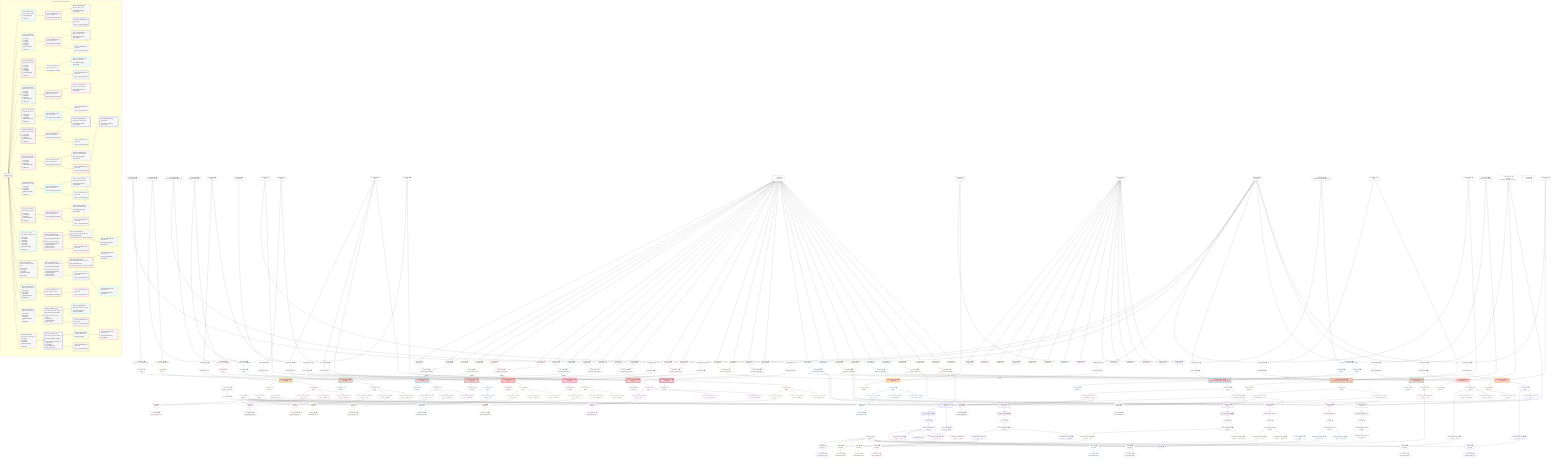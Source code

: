 %%{init: {'themeVariables': { 'fontSize': '12px'}}}%%
graph TD
    classDef path fill:#eee,stroke:#000,color:#000
    classDef plan fill:#fff,stroke-width:1px,color:#000
    classDef itemplan fill:#fff,stroke-width:2px,color:#000
    classDef unbatchedplan fill:#dff,stroke-width:1px,color:#000
    classDef sideeffectplan fill:#fcc,stroke-width:2px,color:#000
    classDef bucket fill:#f6f6f6,color:#000,stroke-width:2px,text-align:left


    %% plan dependencies
    __InputObject288{{"__InputObject[288∈0] ➊"}}:::plan
    Constant7{{"Constant[7∈0] ➊<br />ᐸundefinedᐳ"}}:::plan
    Constant443{{"Constant[443∈0] ➊<br />ᐸ2ᐳ"}}:::plan
    Constant444{{"Constant[444∈0] ➊<br />ᐸ3ᐳ"}}:::plan
    Constant7 & Constant443 & Constant444 --> __InputObject288
    __InputObject6{{"__InputObject[6∈0] ➊"}}:::plan
    Constant431{{"Constant[431∈0] ➊<br />ᐸ'WyJwb3N0cyIsMV0='ᐳ"}}:::plan
    Constant7 & Constant431 --> __InputObject6
    Object15{{"Object[15∈0] ➊<br />ᐸ{pgSettings,withPgClient}ᐳ"}}:::plan
    Access13{{"Access[13∈0] ➊<br />ᐸ2.pgSettingsᐳ"}}:::plan
    Access14{{"Access[14∈0] ➊<br />ᐸ2.withPgClientᐳ"}}:::plan
    Access13 & Access14 --> Object15
    __InputObject34{{"__InputObject[34∈0] ➊"}}:::plan
    Constant432{{"Constant[432∈0] ➊<br />ᐸ'hello'ᐳ"}}:::plan
    Constant433{{"Constant[433∈0] ➊<br />ᐸ'WyJwb3N0cyIsMl0='ᐳ"}}:::plan
    Constant432 & Constant433 --> __InputObject34
    __InputObject62{{"__InputObject[62∈0] ➊"}}:::plan
    Constant434{{"Constant[434∈0] ➊<br />ᐸ'WyJwb3N0cyIsMjAwMDAwMF0='ᐳ"}}:::plan
    Constant7 & Constant434 --> __InputObject62
    __InputObject90{{"__InputObject[90∈0] ➊"}}:::plan
    Constant435{{"Constant[435∈0] ➊<br />ᐸ'world'ᐳ"}}:::plan
    Constant436{{"Constant[436∈0] ➊<br />ᐸ'WyJwb3N0cyIsM10='ᐳ"}}:::plan
    Constant435 & Constant436 --> __InputObject90
    __InputObject118{{"__InputObject[118∈0] ➊"}}:::plan
    Constant437{{"Constant[437∈0] ➊<br />ᐸ'throw error'ᐳ"}}:::plan
    Constant438{{"Constant[438∈0] ➊<br />ᐸ11ᐳ"}}:::plan
    Constant437 & Constant438 --> __InputObject118
    __InputObject133{{"__InputObject[133∈0] ➊"}}:::plan
    Constant439{{"Constant[439∈0] ➊<br />ᐸ6ᐳ"}}:::plan
    Constant7 & Constant439 --> __InputObject133
    __InputObject158{{"__InputObject[158∈0] ➊"}}:::plan
    Constant440{{"Constant[440∈0] ➊<br />ᐸ9ᐳ"}}:::plan
    Constant432 & Constant440 --> __InputObject158
    __InputObject183{{"__InputObject[183∈0] ➊"}}:::plan
    Constant441{{"Constant[441∈0] ➊<br />ᐸ2000000ᐳ"}}:::plan
    Constant7 & Constant441 --> __InputObject183
    __InputObject208{{"__InputObject[208∈0] ➊"}}:::plan
    Constant435 & Constant438 --> __InputObject208
    __InputObject233{{"__InputObject[233∈0] ➊"}}:::plan
    Constant442{{"Constant[442∈0] ➊<br />ᐸ'WyJjb21wb3VuZF9rZXlzIiw0LDNd'ᐳ"}}:::plan
    Constant7 & Constant442 --> __InputObject233
    __InputObject339{{"__InputObject[339∈0] ➊"}}:::plan
    Constant445{{"Constant[445∈0] ➊<br />ᐸ'budd.deey@email.com'ᐳ"}}:::plan
    Constant7 & Constant445 --> __InputObject339
    __InputObject356{{"__InputObject[356∈0] ➊"}}:::plan
    Constant446{{"Constant[446∈0] ➊<br />ᐸ'graphile-build.issue.27.exists@example.com'ᐳ"}}:::plan
    Constant7 & Constant446 --> __InputObject356
    __InputObject392{{"__InputObject[392∈0] ➊"}}:::plan
    Constant447{{"Constant[447∈0] ➊<br />ᐸ1ᐳ"}}:::plan
    Constant7 & Constant447 --> __InputObject392
    Lambda9{{"Lambda[9∈0] ➊<br />ᐸdecode_Post_base64JSONᐳ"}}:::plan
    Constant431 --> Lambda9
    Access10{{"Access[10∈0] ➊<br />ᐸ9.1ᐳ"}}:::plan
    Lambda9 --> Access10
    __Value2["__Value[2∈0] ➊<br />ᐸcontextᐳ"]:::plan
    __Value2 --> Access13
    __Value2 --> Access14
    ApplyInput16{{"ApplyInput[16∈0] ➊"}}:::plan
    __InputObject6 --> ApplyInput16
    ApplyInput44{{"ApplyInput[44∈0] ➊"}}:::plan
    __InputObject34 --> ApplyInput44
    ApplyInput72{{"ApplyInput[72∈0] ➊"}}:::plan
    __InputObject62 --> ApplyInput72
    ApplyInput100{{"ApplyInput[100∈0] ➊"}}:::plan
    __InputObject90 --> ApplyInput100
    ApplyInput125{{"ApplyInput[125∈0] ➊"}}:::plan
    __InputObject118 --> ApplyInput125
    ApplyInput140{{"ApplyInput[140∈0] ➊"}}:::plan
    __InputObject133 --> ApplyInput140
    ApplyInput165{{"ApplyInput[165∈0] ➊"}}:::plan
    __InputObject158 --> ApplyInput165
    ApplyInput190{{"ApplyInput[190∈0] ➊"}}:::plan
    __InputObject183 --> ApplyInput190
    ApplyInput215{{"ApplyInput[215∈0] ➊"}}:::plan
    __InputObject208 --> ApplyInput215
    ApplyInput245{{"ApplyInput[245∈0] ➊"}}:::plan
    __InputObject233 --> ApplyInput245
    ApplyInput296{{"ApplyInput[296∈0] ➊"}}:::plan
    __InputObject288 --> ApplyInput296
    ApplyInput346{{"ApplyInput[346∈0] ➊"}}:::plan
    __InputObject339 --> ApplyInput346
    ApplyInput363{{"ApplyInput[363∈0] ➊"}}:::plan
    __InputObject356 --> ApplyInput363
    ApplyInput399{{"ApplyInput[399∈0] ➊"}}:::plan
    __InputObject392 --> ApplyInput399
    ApplyInput414{{"ApplyInput[414∈0] ➊"}}:::plan
    Constant450{{"Constant[450∈0] ➊<br />ᐸ[ 'FIRST_NAME_ASC' ]ᐳ"}}:::plan
    Constant450 --> ApplyInput414
    __Value4["__Value[4∈0] ➊<br />ᐸrootValueᐳ"]:::plan
    Constant19{{"Constant[19∈0] ➊<br />ᐸ'posts'ᐳ"}}:::plan
    Constant32{{"Constant[32∈0] ➊<br />ᐸ'query'ᐳ"}}:::plan
    Constant128{{"Constant[128∈0] ➊<br />ᐸ'types'ᐳ"}}:::plan
    Constant248{{"Constant[248∈0] ➊<br />ᐸ'compound_keys'ᐳ"}}:::plan
    Constant270{{"Constant[270∈0] ➊<br />ᐸ'people'ᐳ"}}:::plan
    PgDeleteSingle12[["PgDeleteSingle[12∈1] ➊<br />ᐸpost(id)ᐳ"]]:::sideeffectplan
    Object15 -->|rejectNull| PgDeleteSingle12
    Access10 & ApplyInput16 --> PgDeleteSingle12
    Object17{{"Object[17∈1] ➊<br />ᐸ{result}ᐳ"}}:::plan
    PgDeleteSingle12 --> Object17
    List22{{"List[22∈2] ➊<br />ᐸ19,20ᐳ"}}:::plan
    PgClassExpression20{{"PgClassExpression[20∈2] ➊<br />ᐸ__post__.”id”ᐳ"}}:::plan
    Constant19 & PgClassExpression20 --> List22
    Access21{{"Access[21∈2] ➊<br />ᐸ12.tᐳ"}}:::plan
    Access21 --> PgClassExpression20
    PgDeleteSingle12 --> Access21
    Lambda23{{"Lambda[23∈2] ➊<br />ᐸbase64JSONEncodeᐳ"}}:::plan
    List22 --> Lambda23
    PgClassExpression30{{"PgClassExpression[30∈2] ➊<br />ᐸ__post__.”headline”ᐳ"}}:::plan
    Access21 --> PgClassExpression30
    PgClassExpression31{{"PgClassExpression[31∈2] ➊<br />ᐸ__post__.”author_id”ᐳ"}}:::plan
    Access21 --> PgClassExpression31
    Lambda33{{"Lambda[33∈2] ➊<br />ᐸrawEncodeᐳ"}}:::plan
    Constant32 --> Lambda33
    PgDeleteSingle40[["PgDeleteSingle[40∈5] ➊<br />ᐸpost(id)ᐳ"]]:::sideeffectplan
    Object43{{"Object[43∈5] ➊<br />ᐸ{pgSettings,withPgClient}ᐳ"}}:::plan
    Access38{{"Access[38∈5] ➊<br />ᐸ37.1ᐳ"}}:::plan
    Object43 -->|rejectNull| PgDeleteSingle40
    Access38 & ApplyInput44 --> PgDeleteSingle40
    Access41{{"Access[41∈5] ➊<br />ᐸ2.pgSettingsᐳ"}}:::plan
    Access42{{"Access[42∈5] ➊<br />ᐸ2.withPgClientᐳ"}}:::plan
    Access41 & Access42 --> Object43
    Lambda37{{"Lambda[37∈5] ➊<br />ᐸdecode_Post_base64JSONᐳ"}}:::plan
    Constant433 --> Lambda37
    Lambda37 --> Access38
    __Value2 --> Access41
    __Value2 --> Access42
    Object45{{"Object[45∈5] ➊<br />ᐸ{result}ᐳ"}}:::plan
    PgDeleteSingle40 --> Object45
    List50{{"List[50∈6] ➊<br />ᐸ19,48ᐳ"}}:::plan
    PgClassExpression48{{"PgClassExpression[48∈6] ➊<br />ᐸ__post__.”id”ᐳ"}}:::plan
    Constant19 & PgClassExpression48 --> List50
    Access49{{"Access[49∈6] ➊<br />ᐸ40.tᐳ"}}:::plan
    Access49 --> PgClassExpression48
    PgDeleteSingle40 --> Access49
    Lambda51{{"Lambda[51∈6] ➊<br />ᐸbase64JSONEncodeᐳ"}}:::plan
    List50 --> Lambda51
    PgClassExpression58{{"PgClassExpression[58∈6] ➊<br />ᐸ__post__.”headline”ᐳ"}}:::plan
    Access49 --> PgClassExpression58
    PgClassExpression59{{"PgClassExpression[59∈6] ➊<br />ᐸ__post__.”author_id”ᐳ"}}:::plan
    Access49 --> PgClassExpression59
    Lambda61{{"Lambda[61∈6] ➊<br />ᐸrawEncodeᐳ"}}:::plan
    Constant32 --> Lambda61
    PgDeleteSingle68[["PgDeleteSingle[68∈9] ➊<br />ᐸpost(id)ᐳ"]]:::sideeffectplan
    Object71{{"Object[71∈9] ➊<br />ᐸ{pgSettings,withPgClient}ᐳ"}}:::plan
    Access66{{"Access[66∈9] ➊<br />ᐸ65.1ᐳ"}}:::plan
    Object71 -->|rejectNull| PgDeleteSingle68
    Access66 & ApplyInput72 --> PgDeleteSingle68
    Access69{{"Access[69∈9] ➊<br />ᐸ2.pgSettingsᐳ"}}:::plan
    Access70{{"Access[70∈9] ➊<br />ᐸ2.withPgClientᐳ"}}:::plan
    Access69 & Access70 --> Object71
    Lambda65{{"Lambda[65∈9] ➊<br />ᐸdecode_Post_base64JSONᐳ"}}:::plan
    Constant434 --> Lambda65
    Lambda65 --> Access66
    __Value2 --> Access69
    __Value2 --> Access70
    Object73{{"Object[73∈9] ➊<br />ᐸ{result}ᐳ"}}:::plan
    PgDeleteSingle68 --> Object73
    List78{{"List[78∈10] ➊<br />ᐸ19,76ᐳ"}}:::plan
    PgClassExpression76{{"PgClassExpression[76∈10] ➊<br />ᐸ__post__.”id”ᐳ"}}:::plan
    Constant19 & PgClassExpression76 --> List78
    Access77{{"Access[77∈10] ➊<br />ᐸ68.tᐳ"}}:::plan
    Access77 --> PgClassExpression76
    PgDeleteSingle68 --> Access77
    Lambda79{{"Lambda[79∈10] ➊<br />ᐸbase64JSONEncodeᐳ"}}:::plan
    List78 --> Lambda79
    PgClassExpression86{{"PgClassExpression[86∈10] ➊<br />ᐸ__post__.”headline”ᐳ"}}:::plan
    Access77 --> PgClassExpression86
    PgClassExpression87{{"PgClassExpression[87∈10] ➊<br />ᐸ__post__.”author_id”ᐳ"}}:::plan
    Access77 --> PgClassExpression87
    Lambda89{{"Lambda[89∈10] ➊<br />ᐸrawEncodeᐳ"}}:::plan
    Constant32 --> Lambda89
    PgDeleteSingle96[["PgDeleteSingle[96∈13] ➊<br />ᐸpost(id)ᐳ"]]:::sideeffectplan
    Object99{{"Object[99∈13] ➊<br />ᐸ{pgSettings,withPgClient}ᐳ"}}:::plan
    Access94{{"Access[94∈13] ➊<br />ᐸ93.1ᐳ"}}:::plan
    Object99 -->|rejectNull| PgDeleteSingle96
    Access94 & ApplyInput100 --> PgDeleteSingle96
    Access97{{"Access[97∈13] ➊<br />ᐸ2.pgSettingsᐳ"}}:::plan
    Access98{{"Access[98∈13] ➊<br />ᐸ2.withPgClientᐳ"}}:::plan
    Access97 & Access98 --> Object99
    Lambda93{{"Lambda[93∈13] ➊<br />ᐸdecode_Post_base64JSONᐳ"}}:::plan
    Constant436 --> Lambda93
    Lambda93 --> Access94
    __Value2 --> Access97
    __Value2 --> Access98
    Object101{{"Object[101∈13] ➊<br />ᐸ{result}ᐳ"}}:::plan
    PgDeleteSingle96 --> Object101
    List106{{"List[106∈14] ➊<br />ᐸ19,104ᐳ"}}:::plan
    PgClassExpression104{{"PgClassExpression[104∈14] ➊<br />ᐸ__post__.”id”ᐳ"}}:::plan
    Constant19 & PgClassExpression104 --> List106
    Access105{{"Access[105∈14] ➊<br />ᐸ96.tᐳ"}}:::plan
    Access105 --> PgClassExpression104
    PgDeleteSingle96 --> Access105
    Lambda107{{"Lambda[107∈14] ➊<br />ᐸbase64JSONEncodeᐳ"}}:::plan
    List106 --> Lambda107
    PgClassExpression114{{"PgClassExpression[114∈14] ➊<br />ᐸ__post__.”headline”ᐳ"}}:::plan
    Access105 --> PgClassExpression114
    PgClassExpression115{{"PgClassExpression[115∈14] ➊<br />ᐸ__post__.”author_id”ᐳ"}}:::plan
    Access105 --> PgClassExpression115
    Lambda117{{"Lambda[117∈14] ➊<br />ᐸrawEncodeᐳ"}}:::plan
    Constant32 --> Lambda117
    PgDeleteSingle121[["PgDeleteSingle[121∈17] ➊<br />ᐸtypes(id)ᐳ"]]:::sideeffectplan
    Object124{{"Object[124∈17] ➊<br />ᐸ{pgSettings,withPgClient}ᐳ"}}:::plan
    Object124 & Constant438 & ApplyInput125 --> PgDeleteSingle121
    Access122{{"Access[122∈17] ➊<br />ᐸ2.pgSettingsᐳ"}}:::plan
    Access123{{"Access[123∈17] ➊<br />ᐸ2.withPgClientᐳ"}}:::plan
    Access122 & Access123 --> Object124
    __Value2 --> Access122
    __Value2 --> Access123
    Object126{{"Object[126∈17] ➊<br />ᐸ{result}ᐳ"}}:::plan
    PgDeleteSingle121 --> Object126
    List131{{"List[131∈18] ➊<br />ᐸ128,129ᐳ"}}:::plan
    PgClassExpression129{{"PgClassExpression[129∈18] ➊<br />ᐸ__types__.”id”ᐳ"}}:::plan
    Constant128 & PgClassExpression129 --> List131
    Access130{{"Access[130∈18] ➊<br />ᐸ121.tᐳ"}}:::plan
    Access130 --> PgClassExpression129
    PgDeleteSingle121 --> Access130
    Lambda132{{"Lambda[132∈18] ➊<br />ᐸbase64JSONEncodeᐳ"}}:::plan
    List131 --> Lambda132
    PgDeleteSingle136[["PgDeleteSingle[136∈19] ➊<br />ᐸpost(id)ᐳ"]]:::sideeffectplan
    Object139{{"Object[139∈19] ➊<br />ᐸ{pgSettings,withPgClient}ᐳ"}}:::plan
    Object139 & Constant439 & ApplyInput140 --> PgDeleteSingle136
    Access137{{"Access[137∈19] ➊<br />ᐸ2.pgSettingsᐳ"}}:::plan
    Access138{{"Access[138∈19] ➊<br />ᐸ2.withPgClientᐳ"}}:::plan
    Access137 & Access138 --> Object139
    __Value2 --> Access137
    __Value2 --> Access138
    Object141{{"Object[141∈19] ➊<br />ᐸ{result}ᐳ"}}:::plan
    PgDeleteSingle136 --> Object141
    List146{{"List[146∈20] ➊<br />ᐸ19,144ᐳ"}}:::plan
    PgClassExpression144{{"PgClassExpression[144∈20] ➊<br />ᐸ__post__.”id”ᐳ"}}:::plan
    Constant19 & PgClassExpression144 --> List146
    Access145{{"Access[145∈20] ➊<br />ᐸ136.tᐳ"}}:::plan
    Access145 --> PgClassExpression144
    PgDeleteSingle136 --> Access145
    Lambda147{{"Lambda[147∈20] ➊<br />ᐸbase64JSONEncodeᐳ"}}:::plan
    List146 --> Lambda147
    PgClassExpression154{{"PgClassExpression[154∈20] ➊<br />ᐸ__post__.”headline”ᐳ"}}:::plan
    Access145 --> PgClassExpression154
    PgClassExpression155{{"PgClassExpression[155∈20] ➊<br />ᐸ__post__.”author_id”ᐳ"}}:::plan
    Access145 --> PgClassExpression155
    Lambda157{{"Lambda[157∈20] ➊<br />ᐸrawEncodeᐳ"}}:::plan
    Constant32 --> Lambda157
    PgDeleteSingle161[["PgDeleteSingle[161∈23] ➊<br />ᐸpost(id)ᐳ"]]:::sideeffectplan
    Object164{{"Object[164∈23] ➊<br />ᐸ{pgSettings,withPgClient}ᐳ"}}:::plan
    Object164 & Constant440 & ApplyInput165 --> PgDeleteSingle161
    Access162{{"Access[162∈23] ➊<br />ᐸ2.pgSettingsᐳ"}}:::plan
    Access163{{"Access[163∈23] ➊<br />ᐸ2.withPgClientᐳ"}}:::plan
    Access162 & Access163 --> Object164
    __Value2 --> Access162
    __Value2 --> Access163
    Object166{{"Object[166∈23] ➊<br />ᐸ{result}ᐳ"}}:::plan
    PgDeleteSingle161 --> Object166
    List171{{"List[171∈24] ➊<br />ᐸ19,169ᐳ"}}:::plan
    PgClassExpression169{{"PgClassExpression[169∈24] ➊<br />ᐸ__post__.”id”ᐳ"}}:::plan
    Constant19 & PgClassExpression169 --> List171
    Access170{{"Access[170∈24] ➊<br />ᐸ161.tᐳ"}}:::plan
    Access170 --> PgClassExpression169
    PgDeleteSingle161 --> Access170
    Lambda172{{"Lambda[172∈24] ➊<br />ᐸbase64JSONEncodeᐳ"}}:::plan
    List171 --> Lambda172
    PgClassExpression179{{"PgClassExpression[179∈24] ➊<br />ᐸ__post__.”headline”ᐳ"}}:::plan
    Access170 --> PgClassExpression179
    PgClassExpression180{{"PgClassExpression[180∈24] ➊<br />ᐸ__post__.”author_id”ᐳ"}}:::plan
    Access170 --> PgClassExpression180
    Lambda182{{"Lambda[182∈24] ➊<br />ᐸrawEncodeᐳ"}}:::plan
    Constant32 --> Lambda182
    PgDeleteSingle186[["PgDeleteSingle[186∈27] ➊<br />ᐸpost(id)ᐳ"]]:::sideeffectplan
    Object189{{"Object[189∈27] ➊<br />ᐸ{pgSettings,withPgClient}ᐳ"}}:::plan
    Object189 & Constant441 & ApplyInput190 --> PgDeleteSingle186
    Access187{{"Access[187∈27] ➊<br />ᐸ2.pgSettingsᐳ"}}:::plan
    Access188{{"Access[188∈27] ➊<br />ᐸ2.withPgClientᐳ"}}:::plan
    Access187 & Access188 --> Object189
    __Value2 --> Access187
    __Value2 --> Access188
    Object191{{"Object[191∈27] ➊<br />ᐸ{result}ᐳ"}}:::plan
    PgDeleteSingle186 --> Object191
    List196{{"List[196∈28] ➊<br />ᐸ19,194ᐳ"}}:::plan
    PgClassExpression194{{"PgClassExpression[194∈28] ➊<br />ᐸ__post__.”id”ᐳ"}}:::plan
    Constant19 & PgClassExpression194 --> List196
    Access195{{"Access[195∈28] ➊<br />ᐸ186.tᐳ"}}:::plan
    Access195 --> PgClassExpression194
    PgDeleteSingle186 --> Access195
    Lambda197{{"Lambda[197∈28] ➊<br />ᐸbase64JSONEncodeᐳ"}}:::plan
    List196 --> Lambda197
    PgClassExpression204{{"PgClassExpression[204∈28] ➊<br />ᐸ__post__.”headline”ᐳ"}}:::plan
    Access195 --> PgClassExpression204
    PgClassExpression205{{"PgClassExpression[205∈28] ➊<br />ᐸ__post__.”author_id”ᐳ"}}:::plan
    Access195 --> PgClassExpression205
    Lambda207{{"Lambda[207∈28] ➊<br />ᐸrawEncodeᐳ"}}:::plan
    Constant32 --> Lambda207
    PgDeleteSingle211[["PgDeleteSingle[211∈31] ➊<br />ᐸpost(id)ᐳ"]]:::sideeffectplan
    Object214{{"Object[214∈31] ➊<br />ᐸ{pgSettings,withPgClient}ᐳ"}}:::plan
    Object214 & Constant438 & ApplyInput215 --> PgDeleteSingle211
    Access212{{"Access[212∈31] ➊<br />ᐸ2.pgSettingsᐳ"}}:::plan
    Access213{{"Access[213∈31] ➊<br />ᐸ2.withPgClientᐳ"}}:::plan
    Access212 & Access213 --> Object214
    __Value2 --> Access212
    __Value2 --> Access213
    Object216{{"Object[216∈31] ➊<br />ᐸ{result}ᐳ"}}:::plan
    PgDeleteSingle211 --> Object216
    List221{{"List[221∈32] ➊<br />ᐸ19,219ᐳ"}}:::plan
    PgClassExpression219{{"PgClassExpression[219∈32] ➊<br />ᐸ__post__.”id”ᐳ"}}:::plan
    Constant19 & PgClassExpression219 --> List221
    Access220{{"Access[220∈32] ➊<br />ᐸ211.tᐳ"}}:::plan
    Access220 --> PgClassExpression219
    PgDeleteSingle211 --> Access220
    Lambda222{{"Lambda[222∈32] ➊<br />ᐸbase64JSONEncodeᐳ"}}:::plan
    List221 --> Lambda222
    PgClassExpression229{{"PgClassExpression[229∈32] ➊<br />ᐸ__post__.”headline”ᐳ"}}:::plan
    Access220 --> PgClassExpression229
    PgClassExpression230{{"PgClassExpression[230∈32] ➊<br />ᐸ__post__.”author_id”ᐳ"}}:::plan
    Access220 --> PgClassExpression230
    Lambda232{{"Lambda[232∈32] ➊<br />ᐸrawEncodeᐳ"}}:::plan
    Constant32 --> Lambda232
    PgDeleteSingle241[["PgDeleteSingle[241∈35] ➊<br />ᐸcompound_key(person_id_1,person_id_2)ᐳ"]]:::sideeffectplan
    Object244{{"Object[244∈35] ➊<br />ᐸ{pgSettings,withPgClient}ᐳ"}}:::plan
    Access237{{"Access[237∈35] ➊<br />ᐸ236.1ᐳ"}}:::plan
    Access239{{"Access[239∈35] ➊<br />ᐸ236.2ᐳ"}}:::plan
    Object244 -->|rejectNull| PgDeleteSingle241
    Access237 -->|rejectNull| PgDeleteSingle241
    Access239 & ApplyInput245 --> PgDeleteSingle241
    Access242{{"Access[242∈35] ➊<br />ᐸ2.pgSettingsᐳ"}}:::plan
    Access243{{"Access[243∈35] ➊<br />ᐸ2.withPgClientᐳ"}}:::plan
    Access242 & Access243 --> Object244
    Lambda236{{"Lambda[236∈35] ➊<br />ᐸdecode_CompoundKey_base64JSONᐳ"}}:::plan
    Constant442 --> Lambda236
    Lambda236 --> Access237
    Lambda236 --> Access239
    __Value2 --> Access242
    __Value2 --> Access243
    Object246{{"Object[246∈35] ➊<br />ᐸ{result}ᐳ"}}:::plan
    PgDeleteSingle241 --> Object246
    List252{{"List[252∈36] ➊<br />ᐸ248,249,251ᐳ"}}:::plan
    PgClassExpression249{{"PgClassExpression[249∈36] ➊<br />ᐸ__compound...rson_id_1”ᐳ"}}:::plan
    PgClassExpression251{{"PgClassExpression[251∈36] ➊<br />ᐸ__compound...rson_id_2”ᐳ"}}:::plan
    Constant248 & PgClassExpression249 & PgClassExpression251 --> List252
    PgSelect263[["PgSelect[263∈36] ➊<br />ᐸpersonᐳ"]]:::plan
    Object244 & PgClassExpression249 --> PgSelect263
    PgSelect276[["PgSelect[276∈36] ➊<br />ᐸpersonᐳ"]]:::plan
    Object244 & PgClassExpression251 --> PgSelect276
    Access250{{"Access[250∈36] ➊<br />ᐸ241.tᐳ"}}:::plan
    Access250 --> PgClassExpression249
    PgDeleteSingle241 --> Access250
    Access250 --> PgClassExpression251
    Lambda253{{"Lambda[253∈36] ➊<br />ᐸbase64JSONEncodeᐳ"}}:::plan
    List252 --> Lambda253
    First267{{"First[267∈36] ➊"}}:::plan
    PgSelectRows268[["PgSelectRows[268∈36] ➊"]]:::plan
    PgSelectRows268 --> First267
    PgSelect263 --> PgSelectRows268
    PgSelectSingle269{{"PgSelectSingle[269∈36] ➊<br />ᐸpersonᐳ"}}:::plan
    First267 --> PgSelectSingle269
    First278{{"First[278∈36] ➊"}}:::plan
    PgSelectRows279[["PgSelectRows[279∈36] ➊"]]:::plan
    PgSelectRows279 --> First278
    PgSelect276 --> PgSelectRows279
    PgSelectSingle280{{"PgSelectSingle[280∈36] ➊<br />ᐸpersonᐳ"}}:::plan
    First278 --> PgSelectSingle280
    Lambda287{{"Lambda[287∈36] ➊<br />ᐸrawEncodeᐳ"}}:::plan
    Constant32 --> Lambda287
    List272{{"List[272∈38] ➊<br />ᐸ270,271ᐳ"}}:::plan
    PgClassExpression271{{"PgClassExpression[271∈38] ➊<br />ᐸ__person__.”id”ᐳ"}}:::plan
    Constant270 & PgClassExpression271 --> List272
    PgSelectSingle269 --> PgClassExpression271
    Lambda273{{"Lambda[273∈38] ➊<br />ᐸbase64JSONEncodeᐳ"}}:::plan
    List272 --> Lambda273
    PgClassExpression274{{"PgClassExpression[274∈38] ➊<br />ᐸ__person__...full_name”ᐳ"}}:::plan
    PgSelectSingle269 --> PgClassExpression274
    List283{{"List[283∈39] ➊<br />ᐸ270,282ᐳ"}}:::plan
    PgClassExpression282{{"PgClassExpression[282∈39] ➊<br />ᐸ__person__.”id”ᐳ"}}:::plan
    Constant270 & PgClassExpression282 --> List283
    PgSelectSingle280 --> PgClassExpression282
    Lambda284{{"Lambda[284∈39] ➊<br />ᐸbase64JSONEncodeᐳ"}}:::plan
    List283 --> Lambda284
    PgClassExpression285{{"PgClassExpression[285∈39] ➊<br />ᐸ__person__...full_name”ᐳ"}}:::plan
    PgSelectSingle280 --> PgClassExpression285
    PgDeleteSingle292[["PgDeleteSingle[292∈41] ➊<br />ᐸcompound_key(person_id_1,person_id_2)ᐳ"]]:::sideeffectplan
    Object295{{"Object[295∈41] ➊<br />ᐸ{pgSettings,withPgClient}ᐳ"}}:::plan
    Object295 & Constant443 & Constant444 & ApplyInput296 --> PgDeleteSingle292
    Access293{{"Access[293∈41] ➊<br />ᐸ2.pgSettingsᐳ"}}:::plan
    Access294{{"Access[294∈41] ➊<br />ᐸ2.withPgClientᐳ"}}:::plan
    Access293 & Access294 --> Object295
    __Value2 --> Access293
    __Value2 --> Access294
    Object297{{"Object[297∈41] ➊<br />ᐸ{result}ᐳ"}}:::plan
    PgDeleteSingle292 --> Object297
    List303{{"List[303∈42] ➊<br />ᐸ248,300,302ᐳ"}}:::plan
    PgClassExpression300{{"PgClassExpression[300∈42] ➊<br />ᐸ__compound...rson_id_1”ᐳ"}}:::plan
    PgClassExpression302{{"PgClassExpression[302∈42] ➊<br />ᐸ__compound...rson_id_2”ᐳ"}}:::plan
    Constant248 & PgClassExpression300 & PgClassExpression302 --> List303
    PgSelect314[["PgSelect[314∈42] ➊<br />ᐸpersonᐳ"]]:::plan
    Object295 & PgClassExpression300 --> PgSelect314
    PgSelect327[["PgSelect[327∈42] ➊<br />ᐸpersonᐳ"]]:::plan
    Object295 & PgClassExpression302 --> PgSelect327
    Access301{{"Access[301∈42] ➊<br />ᐸ292.tᐳ"}}:::plan
    Access301 --> PgClassExpression300
    PgDeleteSingle292 --> Access301
    Access301 --> PgClassExpression302
    Lambda304{{"Lambda[304∈42] ➊<br />ᐸbase64JSONEncodeᐳ"}}:::plan
    List303 --> Lambda304
    First318{{"First[318∈42] ➊"}}:::plan
    PgSelectRows319[["PgSelectRows[319∈42] ➊"]]:::plan
    PgSelectRows319 --> First318
    PgSelect314 --> PgSelectRows319
    PgSelectSingle320{{"PgSelectSingle[320∈42] ➊<br />ᐸpersonᐳ"}}:::plan
    First318 --> PgSelectSingle320
    First329{{"First[329∈42] ➊"}}:::plan
    PgSelectRows330[["PgSelectRows[330∈42] ➊"]]:::plan
    PgSelectRows330 --> First329
    PgSelect327 --> PgSelectRows330
    PgSelectSingle331{{"PgSelectSingle[331∈42] ➊<br />ᐸpersonᐳ"}}:::plan
    First329 --> PgSelectSingle331
    Lambda338{{"Lambda[338∈42] ➊<br />ᐸrawEncodeᐳ"}}:::plan
    Constant32 --> Lambda338
    List323{{"List[323∈44] ➊<br />ᐸ270,322ᐳ"}}:::plan
    PgClassExpression322{{"PgClassExpression[322∈44] ➊<br />ᐸ__person__.”id”ᐳ"}}:::plan
    Constant270 & PgClassExpression322 --> List323
    PgSelectSingle320 --> PgClassExpression322
    Lambda324{{"Lambda[324∈44] ➊<br />ᐸbase64JSONEncodeᐳ"}}:::plan
    List323 --> Lambda324
    PgClassExpression325{{"PgClassExpression[325∈44] ➊<br />ᐸ__person__...full_name”ᐳ"}}:::plan
    PgSelectSingle320 --> PgClassExpression325
    List334{{"List[334∈45] ➊<br />ᐸ270,333ᐳ"}}:::plan
    PgClassExpression333{{"PgClassExpression[333∈45] ➊<br />ᐸ__person__.”id”ᐳ"}}:::plan
    Constant270 & PgClassExpression333 --> List334
    PgSelectSingle331 --> PgClassExpression333
    Lambda335{{"Lambda[335∈45] ➊<br />ᐸbase64JSONEncodeᐳ"}}:::plan
    List334 --> Lambda335
    PgClassExpression336{{"PgClassExpression[336∈45] ➊<br />ᐸ__person__...full_name”ᐳ"}}:::plan
    PgSelectSingle331 --> PgClassExpression336
    PgDeleteSingle342[["PgDeleteSingle[342∈47] ➊<br />ᐸperson(email)ᐳ"]]:::sideeffectplan
    Object345{{"Object[345∈47] ➊<br />ᐸ{pgSettings,withPgClient}ᐳ"}}:::plan
    Object345 & Constant445 & ApplyInput346 --> PgDeleteSingle342
    Access343{{"Access[343∈47] ➊<br />ᐸ2.pgSettingsᐳ"}}:::plan
    Access344{{"Access[344∈47] ➊<br />ᐸ2.withPgClientᐳ"}}:::plan
    Access343 & Access344 --> Object345
    __Value2 --> Access343
    __Value2 --> Access344
    Object347{{"Object[347∈47] ➊<br />ᐸ{result}ᐳ"}}:::plan
    PgDeleteSingle342 --> Object347
    List352{{"List[352∈48] ➊<br />ᐸ270,350ᐳ"}}:::plan
    PgClassExpression350{{"PgClassExpression[350∈48] ➊<br />ᐸ__person__.”id”ᐳ"}}:::plan
    Constant270 & PgClassExpression350 --> List352
    Access351{{"Access[351∈48] ➊<br />ᐸ342.tᐳ"}}:::plan
    Access351 --> PgClassExpression350
    PgDeleteSingle342 --> Access351
    Lambda353{{"Lambda[353∈48] ➊<br />ᐸbase64JSONEncodeᐳ"}}:::plan
    List352 --> Lambda353
    Lambda355{{"Lambda[355∈48] ➊<br />ᐸrawEncodeᐳ"}}:::plan
    Constant32 --> Lambda355
    PgDeleteSingle359[["PgDeleteSingle[359∈50] ➊<br />ᐸperson(email)ᐳ"]]:::sideeffectplan
    Object362{{"Object[362∈50] ➊<br />ᐸ{pgSettings,withPgClient}ᐳ"}}:::plan
    Object362 & Constant446 & ApplyInput363 --> PgDeleteSingle359
    Access360{{"Access[360∈50] ➊<br />ᐸ2.pgSettingsᐳ"}}:::plan
    Access361{{"Access[361∈50] ➊<br />ᐸ2.withPgClientᐳ"}}:::plan
    Access360 & Access361 --> Object362
    __Value2 --> Access360
    __Value2 --> Access361
    Object364{{"Object[364∈50] ➊<br />ᐸ{result}ᐳ"}}:::plan
    PgDeleteSingle359 --> Object364
    PgSelect381[["PgSelect[381∈51] ➊<br />ᐸpersonᐳ"]]:::plan
    PgClassExpression380{{"PgClassExpression[380∈51] ➊<br />ᐸ__person__ᐳ"}}:::plan
    Object362 & PgClassExpression380 & Constant446 --> PgSelect381
    List369{{"List[369∈51] ➊<br />ᐸ270,367ᐳ"}}:::plan
    PgClassExpression367{{"PgClassExpression[367∈51] ➊<br />ᐸ__person__.”id”ᐳ"}}:::plan
    Constant270 & PgClassExpression367 --> List369
    Access368{{"Access[368∈51] ➊<br />ᐸ359.tᐳ"}}:::plan
    Access368 --> PgClassExpression367
    PgDeleteSingle359 --> Access368
    Lambda370{{"Lambda[370∈51] ➊<br />ᐸbase64JSONEncodeᐳ"}}:::plan
    List369 --> Lambda370
    PgClassExpression377{{"PgClassExpression[377∈51] ➊<br />ᐸ__person__...full_name”ᐳ"}}:::plan
    Access368 --> PgClassExpression377
    PgClassExpression378{{"PgClassExpression[378∈51] ➊<br />ᐸ__person__.”email”ᐳ"}}:::plan
    Access368 --> PgClassExpression378
    Access368 --> PgClassExpression380
    First385{{"First[385∈51] ➊"}}:::plan
    PgSelectRows386[["PgSelectRows[386∈51] ➊"]]:::plan
    PgSelectRows386 --> First385
    PgSelect381 --> PgSelectRows386
    PgSelectSingle387{{"PgSelectSingle[387∈51] ➊<br />ᐸpersonᐳ"}}:::plan
    First385 --> PgSelectSingle387
    PgClassExpression389{{"PgClassExpression[389∈51] ➊<br />ᐸ”c”.”perso...lder! */<br />)ᐳ"}}:::plan
    PgSelectSingle387 --> PgClassExpression389
    Lambda391{{"Lambda[391∈51] ➊<br />ᐸrawEncodeᐳ"}}:::plan
    Constant32 --> Lambda391
    PgDeleteSingle395[["PgDeleteSingle[395∈54] ➊<br />ᐸperson(id)ᐳ"]]:::sideeffectplan
    Object398{{"Object[398∈54] ➊<br />ᐸ{pgSettings,withPgClient}ᐳ"}}:::plan
    Object398 & Constant447 & ApplyInput399 --> PgDeleteSingle395
    Access396{{"Access[396∈54] ➊<br />ᐸ2.pgSettingsᐳ"}}:::plan
    Access397{{"Access[397∈54] ➊<br />ᐸ2.withPgClientᐳ"}}:::plan
    Access396 & Access397 --> Object398
    __Value2 --> Access396
    __Value2 --> Access397
    Object400{{"Object[400∈54] ➊<br />ᐸ{result}ᐳ"}}:::plan
    PgDeleteSingle395 --> Object400
    PgSelect410[["PgSelect[410∈55] ➊<br />ᐸpersonᐳ"]]:::plan
    PgClassExpression409{{"PgClassExpression[409∈55] ➊<br />ᐸ__person__ᐳ"}}:::plan
    Object398 & PgClassExpression409 & ApplyInput414 --> PgSelect410
    Edge419{{"Edge[419∈55] ➊"}}:::plan
    PgSelectSingle418{{"PgSelectSingle[418∈55] ➊<br />ᐸpersonᐳ"}}:::plan
    PgCursor421{{"PgCursor[421∈55] ➊"}}:::plan
    Connection415{{"Connection[415∈55] ➊<br />ᐸ410ᐳ"}}:::plan
    PgSelectSingle418 & PgCursor421 & Connection415 --> Edge419
    List405{{"List[405∈55] ➊<br />ᐸ270,403ᐳ"}}:::plan
    PgClassExpression403{{"PgClassExpression[403∈55] ➊<br />ᐸ__person__.”id”ᐳ"}}:::plan
    Constant270 & PgClassExpression403 --> List405
    Access420{{"Access[420∈55] ➊<br />ᐸ410.cursorDetailsᐳ"}}:::plan
    PgSelectSingle418 & Access420 --> PgCursor421
    Access404{{"Access[404∈55] ➊<br />ᐸ395.tᐳ"}}:::plan
    Access404 --> PgClassExpression403
    PgDeleteSingle395 --> Access404
    Lambda406{{"Lambda[406∈55] ➊<br />ᐸbase64JSONEncodeᐳ"}}:::plan
    List405 --> Lambda406
    Access404 --> PgClassExpression409
    First416{{"First[416∈55] ➊"}}:::plan
    PgSelectRows417[["PgSelectRows[417∈55] ➊"]]:::plan
    PgSelectRows417 --> First416
    PgSelect410 --> PgSelectRows417
    First416 --> PgSelectSingle418
    PgSelect410 --> Access420
    Lambda430{{"Lambda[430∈55] ➊<br />ᐸrawEncodeᐳ"}}:::plan
    Constant32 --> Lambda430
    List426{{"List[426∈57] ➊<br />ᐸ270,424ᐳ"}}:::plan
    PgClassExpression424{{"PgClassExpression[424∈57] ➊<br />ᐸ__person__.”id”ᐳ"}}:::plan
    Constant270 & PgClassExpression424 --> List426
    PgClassExpression423{{"PgClassExpression[423∈57] ➊<br />ᐸ”c”.”perso..._person__)ᐳ"}}:::plan
    PgSelectSingle418 --> PgClassExpression423
    PgSelectSingle418 --> PgClassExpression424
    Lambda427{{"Lambda[427∈57] ➊<br />ᐸbase64JSONEncodeᐳ"}}:::plan
    List426 --> Lambda427
    PgClassExpression428{{"PgClassExpression[428∈57] ➊<br />ᐸ__person__.”email”ᐳ"}}:::plan
    PgSelectSingle418 --> PgClassExpression428

    %% define steps

    subgraph "Buckets for mutations/v4/mutation-delete"
    Bucket0("Bucket 0 (root)"):::bucket
    classDef bucket0 stroke:#696969
    class Bucket0,__Value2,__Value4,__InputObject6,Constant7,Lambda9,Access10,Access13,Access14,Object15,ApplyInput16,Constant19,Constant32,__InputObject34,ApplyInput44,__InputObject62,ApplyInput72,__InputObject90,ApplyInput100,__InputObject118,ApplyInput125,Constant128,__InputObject133,ApplyInput140,__InputObject158,ApplyInput165,__InputObject183,ApplyInput190,__InputObject208,ApplyInput215,__InputObject233,ApplyInput245,Constant248,Constant270,__InputObject288,ApplyInput296,__InputObject339,ApplyInput346,__InputObject356,ApplyInput363,__InputObject392,ApplyInput399,ApplyInput414,Constant431,Constant432,Constant433,Constant434,Constant435,Constant436,Constant437,Constant438,Constant439,Constant440,Constant441,Constant442,Constant443,Constant444,Constant445,Constant446,Constant447,Constant450 bucket0
    Bucket1("Bucket 1 (mutationField)<br />Deps: 15, 10, 16, 19, 32, 4<br /><br />1: PgDeleteSingle[12]<br />2: <br />ᐳ: Object[17]"):::bucket
    classDef bucket1 stroke:#00bfff
    class Bucket1,PgDeleteSingle12,Object17 bucket1
    Bucket2("Bucket 2 (nullableBoundary)<br />Deps: 12, 19, 32, 17, 4<br /><br />ROOT Object{1}ᐸ{result}ᐳ[17]"):::bucket
    classDef bucket2 stroke:#7f007f
    class Bucket2,PgClassExpression20,Access21,List22,Lambda23,PgClassExpression30,PgClassExpression31,Lambda33 bucket2
    Bucket3("Bucket 3 (nullableBoundary)<br />Deps: 12, 23, 20, 30, 31<br /><br />ROOT PgDeleteSingle{1}ᐸpost(id)ᐳ[12]"):::bucket
    classDef bucket3 stroke:#ffa500
    class Bucket3 bucket3
    Bucket4("Bucket 4 (nullableBoundary)<br />Deps: 4, 33<br /><br />ROOT __ValueᐸrootValueᐳ[4]"):::bucket
    classDef bucket4 stroke:#0000ff
    class Bucket4 bucket4
    Bucket5("Bucket 5 (mutationField)<br />Deps: 433, 44, 2, 19, 32, 4<br /><br />1: Access[41]<br />2: Access[42]<br />3: Object[43]<br />4: Lambda[37]<br />5: Access[38]<br />6: PgDeleteSingle[40]<br />7: <br />ᐳ: Object[45]"):::bucket
    classDef bucket5 stroke:#7fff00
    class Bucket5,Lambda37,Access38,PgDeleteSingle40,Access41,Access42,Object43,Object45 bucket5
    Bucket6("Bucket 6 (nullableBoundary)<br />Deps: 40, 19, 32, 45, 4<br /><br />ROOT Object{5}ᐸ{result}ᐳ[45]"):::bucket
    classDef bucket6 stroke:#ff1493
    class Bucket6,PgClassExpression48,Access49,List50,Lambda51,PgClassExpression58,PgClassExpression59,Lambda61 bucket6
    Bucket7("Bucket 7 (nullableBoundary)<br />Deps: 40, 51, 48, 58, 59<br /><br />ROOT PgDeleteSingle{5}ᐸpost(id)ᐳ[40]"):::bucket
    classDef bucket7 stroke:#808000
    class Bucket7 bucket7
    Bucket8("Bucket 8 (nullableBoundary)<br />Deps: 4, 61<br /><br />ROOT __ValueᐸrootValueᐳ[4]"):::bucket
    classDef bucket8 stroke:#dda0dd
    class Bucket8 bucket8
    Bucket9("Bucket 9 (mutationField)<br />Deps: 434, 72, 2, 19, 32, 4<br /><br />1: Access[69]<br />2: Access[70]<br />3: Object[71]<br />4: Lambda[65]<br />5: Access[66]<br />6: PgDeleteSingle[68]<br />7: <br />ᐳ: Object[73]"):::bucket
    classDef bucket9 stroke:#ff0000
    class Bucket9,Lambda65,Access66,PgDeleteSingle68,Access69,Access70,Object71,Object73 bucket9
    Bucket10("Bucket 10 (nullableBoundary)<br />Deps: 68, 19, 32, 73, 4<br /><br />ROOT Object{9}ᐸ{result}ᐳ[73]"):::bucket
    classDef bucket10 stroke:#ffff00
    class Bucket10,PgClassExpression76,Access77,List78,Lambda79,PgClassExpression86,PgClassExpression87,Lambda89 bucket10
    Bucket11("Bucket 11 (nullableBoundary)<br />Deps: 68, 79, 76, 86, 87<br /><br />ROOT PgDeleteSingle{9}ᐸpost(id)ᐳ[68]"):::bucket
    classDef bucket11 stroke:#00ffff
    class Bucket11 bucket11
    Bucket12("Bucket 12 (nullableBoundary)<br />Deps: 4, 89<br /><br />ROOT __ValueᐸrootValueᐳ[4]"):::bucket
    classDef bucket12 stroke:#4169e1
    class Bucket12 bucket12
    Bucket13("Bucket 13 (mutationField)<br />Deps: 436, 100, 2, 19, 32, 4<br /><br />1: Access[97]<br />2: Access[98]<br />3: Object[99]<br />4: Lambda[93]<br />5: Access[94]<br />6: PgDeleteSingle[96]<br />7: <br />ᐳ: Object[101]"):::bucket
    classDef bucket13 stroke:#3cb371
    class Bucket13,Lambda93,Access94,PgDeleteSingle96,Access97,Access98,Object99,Object101 bucket13
    Bucket14("Bucket 14 (nullableBoundary)<br />Deps: 96, 19, 32, 101, 4<br /><br />ROOT Object{13}ᐸ{result}ᐳ[101]"):::bucket
    classDef bucket14 stroke:#a52a2a
    class Bucket14,PgClassExpression104,Access105,List106,Lambda107,PgClassExpression114,PgClassExpression115,Lambda117 bucket14
    Bucket15("Bucket 15 (nullableBoundary)<br />Deps: 96, 107, 104, 114, 115<br /><br />ROOT PgDeleteSingle{13}ᐸpost(id)ᐳ[96]"):::bucket
    classDef bucket15 stroke:#ff00ff
    class Bucket15 bucket15
    Bucket16("Bucket 16 (nullableBoundary)<br />Deps: 4, 117<br /><br />ROOT __ValueᐸrootValueᐳ[4]"):::bucket
    classDef bucket16 stroke:#f5deb3
    class Bucket16 bucket16
    Bucket17("Bucket 17 (mutationField)<br />Deps: 438, 125, 2, 128<br /><br />1: Access[122]<br />2: Access[123]<br />3: Object[124]<br />4: PgDeleteSingle[121]<br />5: <br />ᐳ: Object[126]"):::bucket
    classDef bucket17 stroke:#696969
    class Bucket17,PgDeleteSingle121,Access122,Access123,Object124,Object126 bucket17
    Bucket18("Bucket 18 (nullableBoundary)<br />Deps: 121, 128, 126<br /><br />ROOT Object{17}ᐸ{result}ᐳ[126]"):::bucket
    classDef bucket18 stroke:#00bfff
    class Bucket18,PgClassExpression129,Access130,List131,Lambda132 bucket18
    Bucket19("Bucket 19 (mutationField)<br />Deps: 439, 140, 2, 19, 32, 4<br /><br />1: Access[137]<br />2: Access[138]<br />3: Object[139]<br />4: PgDeleteSingle[136]<br />5: <br />ᐳ: Object[141]"):::bucket
    classDef bucket19 stroke:#7f007f
    class Bucket19,PgDeleteSingle136,Access137,Access138,Object139,Object141 bucket19
    Bucket20("Bucket 20 (nullableBoundary)<br />Deps: 136, 19, 32, 141, 4<br /><br />ROOT Object{19}ᐸ{result}ᐳ[141]"):::bucket
    classDef bucket20 stroke:#ffa500
    class Bucket20,PgClassExpression144,Access145,List146,Lambda147,PgClassExpression154,PgClassExpression155,Lambda157 bucket20
    Bucket21("Bucket 21 (nullableBoundary)<br />Deps: 136, 147, 144, 154, 155<br /><br />ROOT PgDeleteSingle{19}ᐸpost(id)ᐳ[136]"):::bucket
    classDef bucket21 stroke:#0000ff
    class Bucket21 bucket21
    Bucket22("Bucket 22 (nullableBoundary)<br />Deps: 4, 157<br /><br />ROOT __ValueᐸrootValueᐳ[4]"):::bucket
    classDef bucket22 stroke:#7fff00
    class Bucket22 bucket22
    Bucket23("Bucket 23 (mutationField)<br />Deps: 440, 165, 2, 19, 32, 4<br /><br />1: Access[162]<br />2: Access[163]<br />3: Object[164]<br />4: PgDeleteSingle[161]<br />5: <br />ᐳ: Object[166]"):::bucket
    classDef bucket23 stroke:#ff1493
    class Bucket23,PgDeleteSingle161,Access162,Access163,Object164,Object166 bucket23
    Bucket24("Bucket 24 (nullableBoundary)<br />Deps: 161, 19, 32, 166, 4<br /><br />ROOT Object{23}ᐸ{result}ᐳ[166]"):::bucket
    classDef bucket24 stroke:#808000
    class Bucket24,PgClassExpression169,Access170,List171,Lambda172,PgClassExpression179,PgClassExpression180,Lambda182 bucket24
    Bucket25("Bucket 25 (nullableBoundary)<br />Deps: 161, 172, 169, 179, 180<br /><br />ROOT PgDeleteSingle{23}ᐸpost(id)ᐳ[161]"):::bucket
    classDef bucket25 stroke:#dda0dd
    class Bucket25 bucket25
    Bucket26("Bucket 26 (nullableBoundary)<br />Deps: 4, 182<br /><br />ROOT __ValueᐸrootValueᐳ[4]"):::bucket
    classDef bucket26 stroke:#ff0000
    class Bucket26 bucket26
    Bucket27("Bucket 27 (mutationField)<br />Deps: 441, 190, 2, 19, 32, 4<br /><br />1: Access[187]<br />2: Access[188]<br />3: Object[189]<br />4: PgDeleteSingle[186]<br />5: <br />ᐳ: Object[191]"):::bucket
    classDef bucket27 stroke:#ffff00
    class Bucket27,PgDeleteSingle186,Access187,Access188,Object189,Object191 bucket27
    Bucket28("Bucket 28 (nullableBoundary)<br />Deps: 186, 19, 32, 191, 4<br /><br />ROOT Object{27}ᐸ{result}ᐳ[191]"):::bucket
    classDef bucket28 stroke:#00ffff
    class Bucket28,PgClassExpression194,Access195,List196,Lambda197,PgClassExpression204,PgClassExpression205,Lambda207 bucket28
    Bucket29("Bucket 29 (nullableBoundary)<br />Deps: 186, 197, 194, 204, 205<br /><br />ROOT PgDeleteSingle{27}ᐸpost(id)ᐳ[186]"):::bucket
    classDef bucket29 stroke:#4169e1
    class Bucket29 bucket29
    Bucket30("Bucket 30 (nullableBoundary)<br />Deps: 4, 207<br /><br />ROOT __ValueᐸrootValueᐳ[4]"):::bucket
    classDef bucket30 stroke:#3cb371
    class Bucket30 bucket30
    Bucket31("Bucket 31 (mutationField)<br />Deps: 438, 215, 2, 19, 32, 4<br /><br />1: Access[212]<br />2: Access[213]<br />3: Object[214]<br />4: PgDeleteSingle[211]<br />5: <br />ᐳ: Object[216]"):::bucket
    classDef bucket31 stroke:#a52a2a
    class Bucket31,PgDeleteSingle211,Access212,Access213,Object214,Object216 bucket31
    Bucket32("Bucket 32 (nullableBoundary)<br />Deps: 211, 19, 32, 216, 4<br /><br />ROOT Object{31}ᐸ{result}ᐳ[216]"):::bucket
    classDef bucket32 stroke:#ff00ff
    class Bucket32,PgClassExpression219,Access220,List221,Lambda222,PgClassExpression229,PgClassExpression230,Lambda232 bucket32
    Bucket33("Bucket 33 (nullableBoundary)<br />Deps: 211, 222, 219, 229, 230<br /><br />ROOT PgDeleteSingle{31}ᐸpost(id)ᐳ[211]"):::bucket
    classDef bucket33 stroke:#f5deb3
    class Bucket33 bucket33
    Bucket34("Bucket 34 (nullableBoundary)<br />Deps: 4, 232<br /><br />ROOT __ValueᐸrootValueᐳ[4]"):::bucket
    classDef bucket34 stroke:#696969
    class Bucket34 bucket34
    Bucket35("Bucket 35 (mutationField)<br />Deps: 442, 245, 2, 248, 32, 270, 4<br /><br />1: Access[242]<br />2: Access[243]<br />3: Object[244]<br />4: Lambda[236]<br />5: Access[237]<br />6: Access[239]<br />7: PgDeleteSingle[241]<br />8: <br />ᐳ: Object[246]"):::bucket
    classDef bucket35 stroke:#00bfff
    class Bucket35,Lambda236,Access237,Access239,PgDeleteSingle241,Access242,Access243,Object244,Object246 bucket35
    Bucket36("Bucket 36 (nullableBoundary)<br />Deps: 241, 248, 244, 32, 246, 270, 4<br /><br />ROOT Object{35}ᐸ{result}ᐳ[246]<br />1: <br />ᐳ: 250, 287, 249, 251, 252, 253<br />2: PgSelect[263], PgSelect[276]<br />3: PgSelectRows[268], PgSelectRows[279]<br />ᐳ: 267, 269, 278, 280"):::bucket
    classDef bucket36 stroke:#7f007f
    class Bucket36,PgClassExpression249,Access250,PgClassExpression251,List252,Lambda253,PgSelect263,First267,PgSelectRows268,PgSelectSingle269,PgSelect276,First278,PgSelectRows279,PgSelectSingle280,Lambda287 bucket36
    Bucket37("Bucket 37 (nullableBoundary)<br />Deps: 241, 269, 270, 280, 253, 249, 251<br /><br />ROOT PgDeleteSingle{35}ᐸcompound_key(person_id_1,person_id_2)ᐳ[241]"):::bucket
    classDef bucket37 stroke:#ffa500
    class Bucket37 bucket37
    Bucket38("Bucket 38 (nullableBoundary)<br />Deps: 269, 270<br /><br />ROOT PgSelectSingle{36}ᐸpersonᐳ[269]"):::bucket
    classDef bucket38 stroke:#0000ff
    class Bucket38,PgClassExpression271,List272,Lambda273,PgClassExpression274 bucket38
    Bucket39("Bucket 39 (nullableBoundary)<br />Deps: 280, 270<br /><br />ROOT PgSelectSingle{36}ᐸpersonᐳ[280]"):::bucket
    classDef bucket39 stroke:#7fff00
    class Bucket39,PgClassExpression282,List283,Lambda284,PgClassExpression285 bucket39
    Bucket40("Bucket 40 (nullableBoundary)<br />Deps: 4, 287<br /><br />ROOT __ValueᐸrootValueᐳ[4]"):::bucket
    classDef bucket40 stroke:#ff1493
    class Bucket40 bucket40
    Bucket41("Bucket 41 (mutationField)<br />Deps: 443, 444, 296, 2, 248, 32, 270, 4<br /><br />1: Access[293]<br />2: Access[294]<br />3: Object[295]<br />4: PgDeleteSingle[292]<br />5: <br />ᐳ: Object[297]"):::bucket
    classDef bucket41 stroke:#808000
    class Bucket41,PgDeleteSingle292,Access293,Access294,Object295,Object297 bucket41
    Bucket42("Bucket 42 (nullableBoundary)<br />Deps: 292, 248, 295, 32, 297, 270, 4<br /><br />ROOT Object{41}ᐸ{result}ᐳ[297]<br />1: <br />ᐳ: 301, 338, 300, 302, 303, 304<br />2: PgSelect[314], PgSelect[327]<br />3: PgSelectRows[319], PgSelectRows[330]<br />ᐳ: 318, 320, 329, 331"):::bucket
    classDef bucket42 stroke:#dda0dd
    class Bucket42,PgClassExpression300,Access301,PgClassExpression302,List303,Lambda304,PgSelect314,First318,PgSelectRows319,PgSelectSingle320,PgSelect327,First329,PgSelectRows330,PgSelectSingle331,Lambda338 bucket42
    Bucket43("Bucket 43 (nullableBoundary)<br />Deps: 292, 320, 270, 331, 304, 300, 302<br /><br />ROOT PgDeleteSingle{41}ᐸcompound_key(person_id_1,person_id_2)ᐳ[292]"):::bucket
    classDef bucket43 stroke:#ff0000
    class Bucket43 bucket43
    Bucket44("Bucket 44 (nullableBoundary)<br />Deps: 320, 270<br /><br />ROOT PgSelectSingle{42}ᐸpersonᐳ[320]"):::bucket
    classDef bucket44 stroke:#ffff00
    class Bucket44,PgClassExpression322,List323,Lambda324,PgClassExpression325 bucket44
    Bucket45("Bucket 45 (nullableBoundary)<br />Deps: 331, 270<br /><br />ROOT PgSelectSingle{42}ᐸpersonᐳ[331]"):::bucket
    classDef bucket45 stroke:#00ffff
    class Bucket45,PgClassExpression333,List334,Lambda335,PgClassExpression336 bucket45
    Bucket46("Bucket 46 (nullableBoundary)<br />Deps: 4, 338<br /><br />ROOT __ValueᐸrootValueᐳ[4]"):::bucket
    classDef bucket46 stroke:#4169e1
    class Bucket46 bucket46
    Bucket47("Bucket 47 (mutationField)<br />Deps: 445, 346, 2, 270, 32, 4<br /><br />1: Access[343]<br />2: Access[344]<br />3: Object[345]<br />4: PgDeleteSingle[342]<br />5: <br />ᐳ: Object[347]"):::bucket
    classDef bucket47 stroke:#3cb371
    class Bucket47,PgDeleteSingle342,Access343,Access344,Object345,Object347 bucket47
    Bucket48("Bucket 48 (nullableBoundary)<br />Deps: 342, 270, 32, 347, 4<br /><br />ROOT Object{47}ᐸ{result}ᐳ[347]"):::bucket
    classDef bucket48 stroke:#a52a2a
    class Bucket48,PgClassExpression350,Access351,List352,Lambda353,Lambda355 bucket48
    Bucket49("Bucket 49 (nullableBoundary)<br />Deps: 4, 355<br /><br />ROOT __ValueᐸrootValueᐳ[4]"):::bucket
    classDef bucket49 stroke:#ff00ff
    class Bucket49 bucket49
    Bucket50("Bucket 50 (mutationField)<br />Deps: 446, 363, 2, 270, 32, 4<br /><br />1: Access[360]<br />2: Access[361]<br />3: Object[362]<br />4: PgDeleteSingle[359]<br />5: <br />ᐳ: Object[364]"):::bucket
    classDef bucket50 stroke:#f5deb3
    class Bucket50,PgDeleteSingle359,Access360,Access361,Object362,Object364 bucket50
    Bucket51("Bucket 51 (nullableBoundary)<br />Deps: 359, 270, 362, 446, 32, 364, 4<br /><br />ROOT Object{50}ᐸ{result}ᐳ[364]<br />1: <br />ᐳ: 368, 391, 367, 369, 370, 377, 378, 380<br />2: PgSelect[381]<br />3: PgSelectRows[386]<br />ᐳ: 385, 387, 389"):::bucket
    classDef bucket51 stroke:#696969
    class Bucket51,PgClassExpression367,Access368,List369,Lambda370,PgClassExpression377,PgClassExpression378,PgClassExpression380,PgSelect381,First385,PgSelectRows386,PgSelectSingle387,PgClassExpression389,Lambda391 bucket51
    Bucket52("Bucket 52 (nullableBoundary)<br />Deps: 359, 370, 367, 377, 378, 389<br /><br />ROOT PgDeleteSingle{50}ᐸperson(email)ᐳ[359]"):::bucket
    classDef bucket52 stroke:#00bfff
    class Bucket52 bucket52
    Bucket53("Bucket 53 (nullableBoundary)<br />Deps: 4, 391<br /><br />ROOT __ValueᐸrootValueᐳ[4]"):::bucket
    classDef bucket53 stroke:#7f007f
    class Bucket53 bucket53
    Bucket54("Bucket 54 (mutationField)<br />Deps: 447, 399, 2, 270, 414, 32, 4<br /><br />1: Access[396]<br />2: Access[397]<br />3: Object[398]<br />4: PgDeleteSingle[395]<br />5: <br />ᐳ: Object[400]"):::bucket
    classDef bucket54 stroke:#ffa500
    class Bucket54,PgDeleteSingle395,Access396,Access397,Object398,Object400 bucket54
    Bucket55("Bucket 55 (nullableBoundary)<br />Deps: 395, 270, 398, 414, 32, 400, 4<br /><br />ROOT Object{54}ᐸ{result}ᐳ[400]<br />1: <br />ᐳ: 404, 415, 430, 403, 405, 406, 409<br />2: PgSelect[410]<br />ᐳ: Access[420]<br />3: PgSelectRows[417]<br />ᐳ: 416, 418, 421, 419"):::bucket
    classDef bucket55 stroke:#0000ff
    class Bucket55,PgClassExpression403,Access404,List405,Lambda406,PgClassExpression409,PgSelect410,Connection415,First416,PgSelectRows417,PgSelectSingle418,Edge419,Access420,PgCursor421,Lambda430 bucket55
    Bucket56("Bucket 56 (nullableBoundary)<br />Deps: 419, 418, 270, 421<br /><br />ROOT Edge{55}[419]"):::bucket
    classDef bucket56 stroke:#7fff00
    class Bucket56 bucket56
    Bucket57("Bucket 57 (nullableBoundary)<br />Deps: 418, 270<br /><br />ROOT PgSelectSingle{55}ᐸpersonᐳ[418]"):::bucket
    classDef bucket57 stroke:#ff1493
    class Bucket57,PgClassExpression423,PgClassExpression424,List426,Lambda427,PgClassExpression428 bucket57
    Bucket58("Bucket 58 (nullableBoundary)<br />Deps: 4, 430<br /><br />ROOT __ValueᐸrootValueᐳ[4]"):::bucket
    classDef bucket58 stroke:#808000
    class Bucket58 bucket58
    Bucket0 --> Bucket1 & Bucket5 & Bucket9 & Bucket13 & Bucket17 & Bucket19 & Bucket23 & Bucket27 & Bucket31 & Bucket35 & Bucket41 & Bucket47 & Bucket50 & Bucket54
    Bucket1 --> Bucket2
    Bucket2 --> Bucket3 & Bucket4
    Bucket5 --> Bucket6
    Bucket6 --> Bucket7 & Bucket8
    Bucket9 --> Bucket10
    Bucket10 --> Bucket11 & Bucket12
    Bucket13 --> Bucket14
    Bucket14 --> Bucket15 & Bucket16
    Bucket17 --> Bucket18
    Bucket19 --> Bucket20
    Bucket20 --> Bucket21 & Bucket22
    Bucket23 --> Bucket24
    Bucket24 --> Bucket25 & Bucket26
    Bucket27 --> Bucket28
    Bucket28 --> Bucket29 & Bucket30
    Bucket31 --> Bucket32
    Bucket32 --> Bucket33 & Bucket34
    Bucket35 --> Bucket36
    Bucket36 --> Bucket37 & Bucket40
    Bucket37 --> Bucket38 & Bucket39
    Bucket41 --> Bucket42
    Bucket42 --> Bucket43 & Bucket46
    Bucket43 --> Bucket44 & Bucket45
    Bucket47 --> Bucket48
    Bucket48 --> Bucket49
    Bucket50 --> Bucket51
    Bucket51 --> Bucket52 & Bucket53
    Bucket54 --> Bucket55
    Bucket55 --> Bucket56 & Bucket58
    Bucket56 --> Bucket57
    end